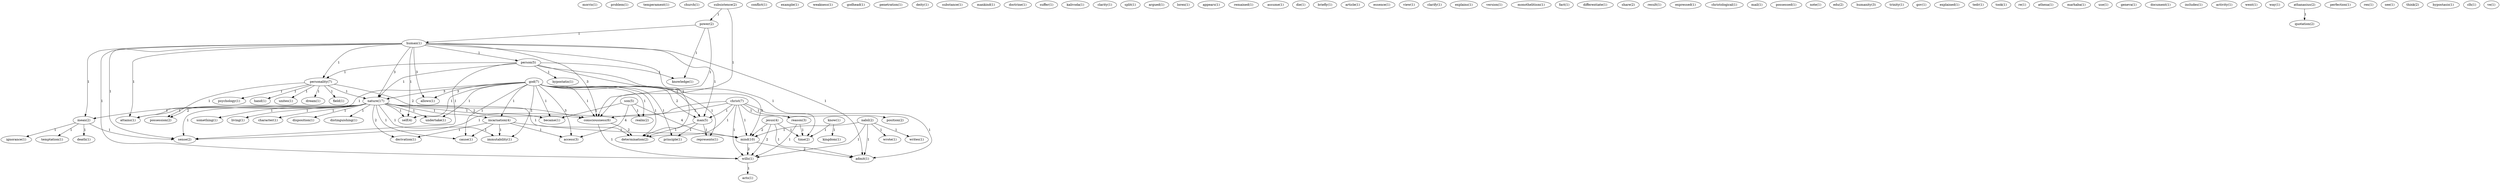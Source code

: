 digraph G {
  morris [ label="morris(1)" ];
  problem [ label="problem(1)" ];
  temperament [ label="temperament(1)" ];
  church [ label="church(1)" ];
  subsistence [ label="subsistence(2)" ];
  power [ label="power(2)" ];
  consciousness [ label="consciousness(6)" ];
  conflict [ label="conflict(1)" ];
  example [ label="example(1)" ];
  weakness [ label="weakness(1)" ];
  human [ label="human(1)" ];
  knowledge [ label="knowledge(1)" ];
  godhead [ label="godhead(1)" ];
  penetration [ label="penetration(1)" ];
  deity [ label="deity(1)" ];
  substance [ label="substance(1)" ];
  mankind [ label="mankind(1)" ];
  doctrine [ label="doctrine(1)" ];
  suffer [ label="suffer(1)" ];
  kalivoda [ label="kalivoda(1)" ];
  clarity [ label="clarity(1)" ];
  split [ label="split(1)" ];
  person [ label="person(5)" ];
  personality [ label="personality(7)" ];
  nature [ label="nature(17)" ];
  self [ label="self(4)" ];
  mean [ label="mean(2)" ];
  attains [ label="attains(1)" ];
  allows [ label="allows(1)" ];
  sense [ label="sense(2)" ];
  man [ label="man(5)" ];
  determination [ label="determination(2)" ];
  wills [ label="wills(1)" ];
  admit [ label="admit(1)" ];
  hypostatis [ label="hypostatis(1)" ];
  time [ label="time(2)" ];
  argued [ label="argued(1)" ];
  loren [ label="loren(1)" ];
  appears [ label="appears(1)" ];
  possession [ label="possession(2)" ];
  psychology [ label="psychology(1)" ];
  hand [ label="hand(1)" ];
  unites [ label="unites(1)" ];
  dream [ label="dream(1)" ];
  field [ label="field(1)" ];
  remained [ label="remained(1)" ];
  assume [ label="assume(1)" ];
  die [ label="die(1)" ];
  god [ label="god(7)" ];
  incarnation [ label="incarnation(4)" ];
  cause [ label="cause(1)" ];
  became [ label="became(1)" ];
  immutability [ label="immutability(1)" ];
  access [ label="access(3)" ];
  realm [ label="realm(2)" ];
  principle [ label="principle(1)" ];
  mind [ label="mind(10)" ];
  represents [ label="represents(1)" ];
  undertake [ label="undertake(1)" ];
  something [ label="something(1)" ];
  living [ label="living(1)" ];
  character [ label="character(1)" ];
  derivation [ label="derivation(1)" ];
  disposition [ label="disposition(1)" ];
  distinguishing [ label="distinguishing(1)" ];
  briefly [ label="briefly(1)" ];
  article [ label="article(1)" ];
  essence [ label="essence(1)" ];
  view [ label="view(1)" ];
  clarify [ label="clarify(1)" ];
  explains [ label="explains(1)" ];
  temptation [ label="temptation(1)" ];
  death [ label="death(1)" ];
  ignorance [ label="ignorance(1)" ];
  version [ label="version(1)" ];
  monothelitism [ label="monothelitism(1)" ];
  fact [ label="fact(1)" ];
  know [ label="know(1)" ];
  kingdom [ label="kingdom(1)" ];
  differentiate [ label="differentiate(1)" ];
  share [ label="share(2)" ];
  result [ label="result(1)" ];
  christ [ label="christ(7)" ];
  position [ label="position(2)" ];
  reason [ label="reason(3)" ];
  expressed [ label="expressed(1)" ];
  christological [ label="christological(1)" ];
  mail [ label="mail(1)" ];
  possessed [ label="possessed(1)" ];
  note [ label="note(1)" ];
  edu [ label="edu(2)" ];
  humanity [ label="humanity(3)" ];
  son [ label="son(5)" ];
  trinity [ label="trinity(1)" ];
  gov [ label="gov(1)" ];
  explained [ label="explained(1)" ];
  tedr [ label="tedr(1)" ];
  took [ label="took(1)" ];
  re [ label="re(1)" ];
  athena [ label="athena(1)" ];
  marhaba [ label="marhaba(1)" ];
  use [ label="use(1)" ];
  geneva [ label="geneva(1)" ];
  document [ label="document(1)" ];
  jesus [ label="jesus(4)" ];
  nabil [ label="nabil(2)" ];
  wrote [ label="wrote(1)" ];
  writes [ label="writes(1)" ];
  includes [ label="includes(1)" ];
  activity [ label="activity(1)" ];
  went [ label="went(1)" ];
  way [ label="way(1)" ];
  athanasius [ label="athanasius(2)" ];
  quotation [ label="quotation(2)" ];
  perfection [ label="perfection(1)" ];
  acts [ label="acts(1)" ];
  rex [ label="rex(1)" ];
  see [ label="see(1)" ];
  think [ label="think(2)" ];
  hypostasis [ label="hypostasis(1)" ];
  clh [ label="clh(1)" ];
  ve [ label="ve(1)" ];
  subsistence -> power [ label="1" ];
  subsistence -> consciousness [ label="1" ];
  power -> human [ label="1" ];
  power -> knowledge [ label="1" ];
  power -> consciousness [ label="1" ];
  human -> person [ label="1" ];
  human -> personality [ label="1" ];
  human -> nature [ label="3" ];
  human -> self [ label="1" ];
  human -> mean [ label="1" ];
  human -> attains [ label="1" ];
  human -> allows [ label="3" ];
  human -> sense [ label="1" ];
  human -> consciousness [ label="3" ];
  human -> man [ label="1" ];
  human -> determination [ label="1" ];
  human -> wills [ label="1" ];
  human -> admit [ label="1" ];
  person -> personality [ label="1" ];
  person -> hypostatis [ label="1" ];
  person -> nature [ label="1" ];
  person -> knowledge [ label="1" ];
  person -> sense [ label="1" ];
  person -> man [ label="1" ];
  person -> time [ label="1" ];
  personality -> nature [ label="1" ];
  personality -> possession [ label="1" ];
  personality -> psychology [ label="1" ];
  personality -> hand [ label="1" ];
  personality -> consciousness [ label="2" ];
  personality -> unites [ label="1" ];
  personality -> dream [ label="1" ];
  personality -> field [ label="1" ];
  god -> nature [ label="3" ];
  god -> self [ label="1" ];
  god -> attains [ label="1" ];
  god -> allows [ label="3" ];
  god -> incarnation [ label="1" ];
  god -> consciousness [ label="1" ];
  god -> cause [ label="1" ];
  god -> became [ label="1" ];
  god -> immutability [ label="1" ];
  god -> man [ label="2" ];
  god -> determination [ label="1" ];
  god -> access [ label="3" ];
  god -> realm [ label="1" ];
  god -> principle [ label="1" ];
  god -> mind [ label="3" ];
  god -> represents [ label="1" ];
  god -> undertake [ label="1" ];
  nature -> self [ label="1" ];
  nature -> possession [ label="2" ];
  nature -> mean [ label="1" ];
  nature -> something [ label="1" ];
  nature -> attains [ label="1" ];
  nature -> sense [ label="1" ];
  nature -> living [ label="1" ];
  nature -> incarnation [ label="1" ];
  nature -> consciousness [ label="2" ];
  nature -> cause [ label="1" ];
  nature -> became [ label="1" ];
  nature -> immutability [ label="1" ];
  nature -> character [ label="1" ];
  nature -> determination [ label="1" ];
  nature -> derivation [ label="2" ];
  nature -> disposition [ label="1" ];
  nature -> undertake [ label="1" ];
  nature -> distinguishing [ label="1" ];
  mean -> sense [ label="1" ];
  mean -> temptation [ label="1" ];
  mean -> death [ label="1" ];
  mean -> ignorance [ label="1" ];
  know -> kingdom [ label="1" ];
  know -> time [ label="1" ];
  christ -> sense [ label="1" ];
  christ -> consciousness [ label="1" ];
  christ -> man [ label="1" ];
  christ -> position [ label="1" ];
  christ -> determination [ label="1" ];
  christ -> reason [ label="1" ];
  christ -> mind [ label="1" ];
  christ -> wills [ label="1" ];
  christ -> admit [ label="1" ];
  incarnation -> cause [ label="1" ];
  incarnation -> immutability [ label="1" ];
  incarnation -> access [ label="1" ];
  incarnation -> derivation [ label="1" ];
  incarnation -> mind [ label="1" ];
  son -> became [ label="1" ];
  son -> access [ label="4" ];
  son -> realm [ label="1" ];
  son -> mind [ label="4" ];
  consciousness -> determination [ label="2" ];
  consciousness -> wills [ label="1" ];
  man -> determination [ label="1" ];
  man -> principle [ label="1" ];
  man -> represents [ label="1" ];
  reason -> wills [ label="1" ];
  reason -> time [ label="1" ];
  jesus -> mind [ label="2" ];
  jesus -> wills [ label="2" ];
  jesus -> time [ label="1" ];
  jesus -> admit [ label="1" ];
  nabil -> wrote [ label="1" ];
  nabil -> mind [ label="1" ];
  nabil -> writes [ label="1" ];
  nabil -> wills [ label="1" ];
  nabil -> admit [ label="1" ];
  athanasius -> quotation [ label="1" ];
  mind -> wills [ label="2" ];
  mind -> admit [ label="2" ];
  wills -> acts [ label="1" ];
}
